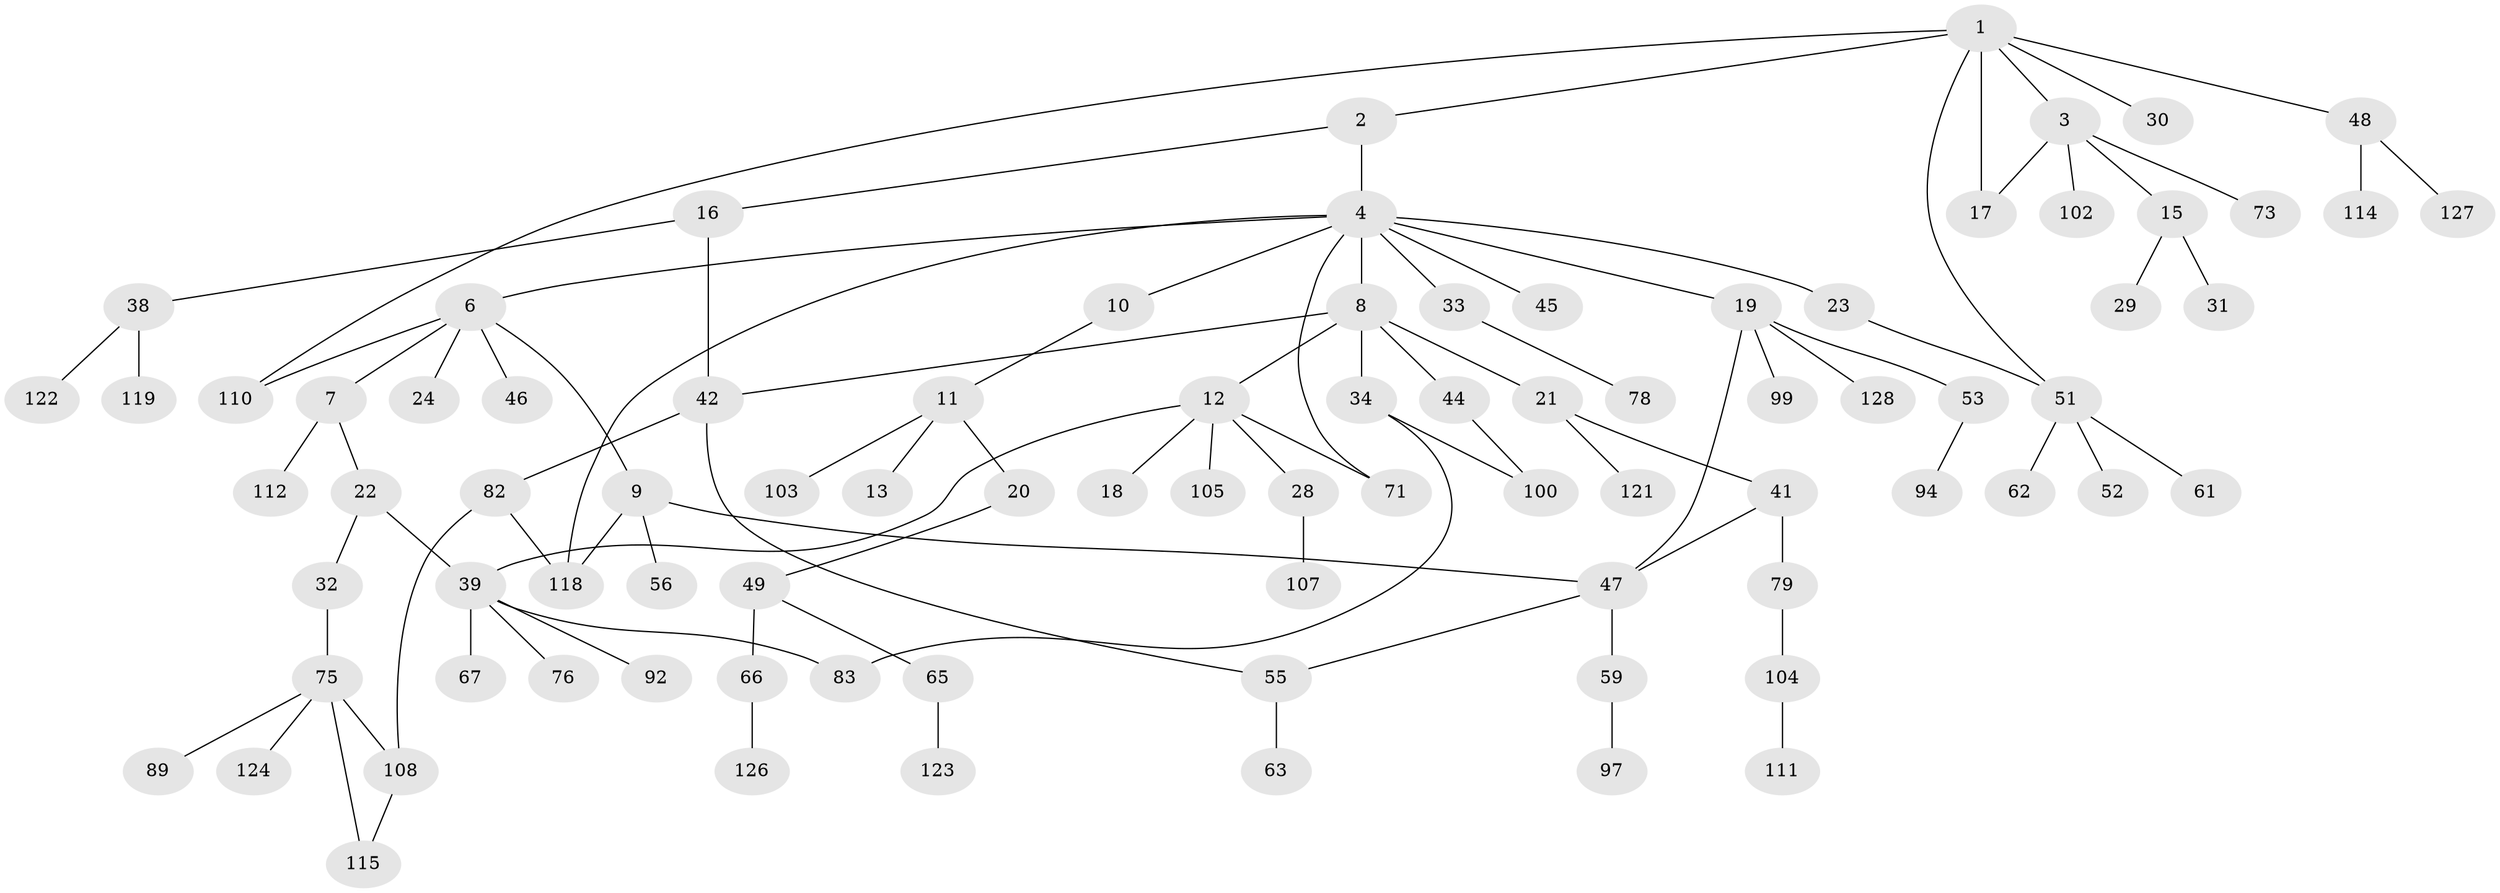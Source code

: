 // original degree distribution, {6: 0.0078125, 3: 0.1875, 4: 0.0703125, 8: 0.0078125, 7: 0.015625, 2: 0.2890625, 1: 0.3828125, 5: 0.0390625}
// Generated by graph-tools (version 1.1) at 2025/10/02/27/25 16:10:55]
// undirected, 85 vertices, 99 edges
graph export_dot {
graph [start="1"]
  node [color=gray90,style=filled];
  1 [super="+69"];
  2;
  3 [super="+37"];
  4 [super="+5"];
  6 [super="+116"];
  7 [super="+40"];
  8 [super="+14"];
  9 [super="+25"];
  10;
  11 [super="+26"];
  12 [super="+35"];
  13;
  15 [super="+90"];
  16 [super="+81"];
  17 [super="+106"];
  18 [super="+85"];
  19 [super="+95"];
  20 [super="+27"];
  21 [super="+50"];
  22 [super="+43"];
  23;
  24;
  28 [super="+58"];
  29 [super="+74"];
  30;
  31;
  32 [super="+54"];
  33 [super="+36"];
  34 [super="+96"];
  38 [super="+98"];
  39 [super="+68"];
  41 [super="+60"];
  42 [super="+91"];
  44 [super="+72"];
  45 [super="+57"];
  46 [super="+84"];
  47 [super="+88"];
  48 [super="+86"];
  49 [super="+64"];
  51 [super="+93"];
  52;
  53 [super="+70"];
  55;
  56;
  59 [super="+101"];
  61;
  62;
  63;
  65;
  66 [super="+109"];
  67;
  71;
  73 [super="+77"];
  75 [super="+80"];
  76;
  78 [super="+120"];
  79 [super="+87"];
  82;
  83;
  89;
  92;
  94;
  97;
  99;
  100;
  102;
  103;
  104;
  105;
  107;
  108 [super="+117"];
  110 [super="+113"];
  111;
  112;
  114;
  115;
  118 [super="+125"];
  119;
  121;
  122;
  123;
  124;
  126;
  127;
  128;
  1 -- 2;
  1 -- 3;
  1 -- 17;
  1 -- 30;
  1 -- 48;
  1 -- 110;
  1 -- 51;
  2 -- 4;
  2 -- 16;
  3 -- 15;
  3 -- 102;
  3 -- 73;
  3 -- 17;
  4 -- 6;
  4 -- 10;
  4 -- 33;
  4 -- 45;
  4 -- 118;
  4 -- 71;
  4 -- 8;
  4 -- 19;
  4 -- 23;
  6 -- 7;
  6 -- 9;
  6 -- 24;
  6 -- 46;
  6 -- 110;
  7 -- 22;
  7 -- 112;
  8 -- 12;
  8 -- 44;
  8 -- 34;
  8 -- 42;
  8 -- 21;
  9 -- 47;
  9 -- 56;
  9 -- 118;
  10 -- 11;
  11 -- 13;
  11 -- 20;
  11 -- 103;
  12 -- 18;
  12 -- 28;
  12 -- 39;
  12 -- 71;
  12 -- 105;
  15 -- 29;
  15 -- 31;
  16 -- 38;
  16 -- 42;
  19 -- 53;
  19 -- 99;
  19 -- 128;
  19 -- 47;
  20 -- 49;
  21 -- 41;
  21 -- 121;
  22 -- 32;
  22 -- 39;
  23 -- 51;
  28 -- 107;
  32 -- 75;
  33 -- 78;
  34 -- 100;
  34 -- 83;
  38 -- 122;
  38 -- 119;
  39 -- 67;
  39 -- 76;
  39 -- 83;
  39 -- 92;
  41 -- 47;
  41 -- 79;
  42 -- 55;
  42 -- 82;
  44 -- 100;
  47 -- 59;
  47 -- 55;
  48 -- 114;
  48 -- 127;
  49 -- 65;
  49 -- 66;
  51 -- 52;
  51 -- 61;
  51 -- 62;
  53 -- 94;
  55 -- 63;
  59 -- 97;
  65 -- 123;
  66 -- 126;
  75 -- 115;
  75 -- 124;
  75 -- 89;
  75 -- 108;
  79 -- 104;
  82 -- 108;
  82 -- 118;
  104 -- 111;
  108 -- 115;
}
